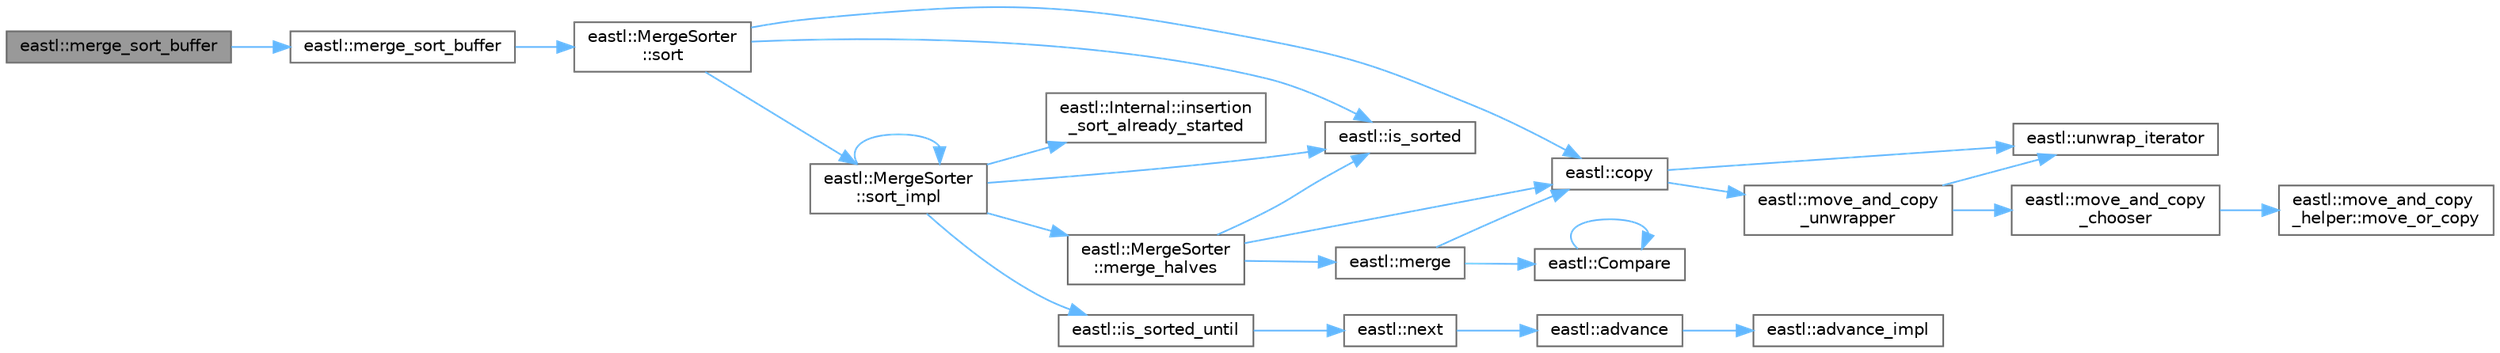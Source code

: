 digraph "eastl::merge_sort_buffer"
{
 // LATEX_PDF_SIZE
  bgcolor="transparent";
  edge [fontname=Helvetica,fontsize=10,labelfontname=Helvetica,labelfontsize=10];
  node [fontname=Helvetica,fontsize=10,shape=box,height=0.2,width=0.4];
  rankdir="LR";
  Node1 [id="Node000001",label="eastl::merge_sort_buffer",height=0.2,width=0.4,color="gray40", fillcolor="grey60", style="filled", fontcolor="black",tooltip=" "];
  Node1 -> Node2 [id="edge1_Node000001_Node000002",color="steelblue1",style="solid",tooltip=" "];
  Node2 [id="Node000002",label="eastl::merge_sort_buffer",height=0.2,width=0.4,color="grey40", fillcolor="white", style="filled",URL="$namespaceeastl.html#abea7569ee26bf35ab756bb313116321e",tooltip=" "];
  Node2 -> Node3 [id="edge2_Node000002_Node000003",color="steelblue1",style="solid",tooltip=" "];
  Node3 [id="Node000003",label="eastl::MergeSorter\l::sort",height=0.2,width=0.4,color="grey40", fillcolor="white", style="filled",URL="$classeastl_1_1_merge_sorter.html#a2f0f37a38f9da2af9e0595817146c6c4",tooltip=" "];
  Node3 -> Node4 [id="edge3_Node000003_Node000004",color="steelblue1",style="solid",tooltip=" "];
  Node4 [id="Node000004",label="eastl::copy",height=0.2,width=0.4,color="grey40", fillcolor="white", style="filled",URL="$namespaceeastl.html#a3df94cc41821710012e6719792d30db3",tooltip=" "];
  Node4 -> Node5 [id="edge4_Node000004_Node000005",color="steelblue1",style="solid",tooltip=" "];
  Node5 [id="Node000005",label="eastl::move_and_copy\l_unwrapper",height=0.2,width=0.4,color="grey40", fillcolor="white", style="filled",URL="$namespaceeastl.html#a661e609e51ae177a723acb076d9fcb52",tooltip=" "];
  Node5 -> Node6 [id="edge5_Node000005_Node000006",color="steelblue1",style="solid",tooltip=" "];
  Node6 [id="Node000006",label="eastl::move_and_copy\l_chooser",height=0.2,width=0.4,color="grey40", fillcolor="white", style="filled",URL="$namespaceeastl.html#a69a59b58a0b86c06c81fd89a94cff90d",tooltip=" "];
  Node6 -> Node7 [id="edge6_Node000006_Node000007",color="steelblue1",style="solid",tooltip=" "];
  Node7 [id="Node000007",label="eastl::move_and_copy\l_helper::move_or_copy",height=0.2,width=0.4,color="grey40", fillcolor="white", style="filled",URL="$structeastl_1_1move__and__copy__helper.html#aa9de7d135fbe5ddb02a94513283cf77b",tooltip=" "];
  Node5 -> Node8 [id="edge7_Node000005_Node000008",color="steelblue1",style="solid",tooltip=" "];
  Node8 [id="Node000008",label="eastl::unwrap_iterator",height=0.2,width=0.4,color="grey40", fillcolor="white", style="filled",URL="$namespaceeastl.html#a82f343209a121c16468a124327e2d303",tooltip=" "];
  Node4 -> Node8 [id="edge8_Node000004_Node000008",color="steelblue1",style="solid",tooltip=" "];
  Node3 -> Node9 [id="edge9_Node000003_Node000009",color="steelblue1",style="solid",tooltip=" "];
  Node9 [id="Node000009",label="eastl::is_sorted",height=0.2,width=0.4,color="grey40", fillcolor="white", style="filled",URL="$namespaceeastl.html#a6a7302a69f59423b5ce069d2c3cde1ef",tooltip=" "];
  Node3 -> Node10 [id="edge10_Node000003_Node000010",color="steelblue1",style="solid",tooltip=" "];
  Node10 [id="Node000010",label="eastl::MergeSorter\l::sort_impl",height=0.2,width=0.4,color="grey40", fillcolor="white", style="filled",URL="$classeastl_1_1_merge_sorter.html#a56459722b3c6ea0a470ee9cf76ae1857",tooltip=" "];
  Node10 -> Node11 [id="edge11_Node000010_Node000011",color="steelblue1",style="solid",tooltip=" "];
  Node11 [id="Node000011",label="eastl::Internal::insertion\l_sort_already_started",height=0.2,width=0.4,color="grey40", fillcolor="white", style="filled",URL="$namespaceeastl_1_1_internal.html#a5dc9a6f5f6e68aece452ac54d3458507",tooltip=" "];
  Node10 -> Node9 [id="edge12_Node000010_Node000009",color="steelblue1",style="solid",tooltip=" "];
  Node10 -> Node12 [id="edge13_Node000010_Node000012",color="steelblue1",style="solid",tooltip=" "];
  Node12 [id="Node000012",label="eastl::is_sorted_until",height=0.2,width=0.4,color="grey40", fillcolor="white", style="filled",URL="$namespaceeastl.html#a736cc3a06a7726c16949c5932e5e9ab9",tooltip=" "];
  Node12 -> Node13 [id="edge14_Node000012_Node000013",color="steelblue1",style="solid",tooltip=" "];
  Node13 [id="Node000013",label="eastl::next",height=0.2,width=0.4,color="grey40", fillcolor="white", style="filled",URL="$namespaceeastl.html#a4e92bbac38652d0b6a6b9882c003fd43",tooltip=" "];
  Node13 -> Node14 [id="edge15_Node000013_Node000014",color="steelblue1",style="solid",tooltip=" "];
  Node14 [id="Node000014",label="eastl::advance",height=0.2,width=0.4,color="grey40", fillcolor="white", style="filled",URL="$namespaceeastl.html#a8b905cd5bfa46bb3e9bbfd73ca783a7d",tooltip=" "];
  Node14 -> Node15 [id="edge16_Node000014_Node000015",color="steelblue1",style="solid",tooltip=" "];
  Node15 [id="Node000015",label="eastl::advance_impl",height=0.2,width=0.4,color="grey40", fillcolor="white", style="filled",URL="$namespaceeastl.html#a1de47179e50035c30c99c38aa94c59a2",tooltip=" "];
  Node10 -> Node16 [id="edge17_Node000010_Node000016",color="steelblue1",style="solid",tooltip=" "];
  Node16 [id="Node000016",label="eastl::MergeSorter\l::merge_halves",height=0.2,width=0.4,color="grey40", fillcolor="white", style="filled",URL="$classeastl_1_1_merge_sorter.html#ae023b721ccf26dc51c6ef3a6de9798b8",tooltip=" "];
  Node16 -> Node4 [id="edge18_Node000016_Node000004",color="steelblue1",style="solid",tooltip=" "];
  Node16 -> Node9 [id="edge19_Node000016_Node000009",color="steelblue1",style="solid",tooltip=" "];
  Node16 -> Node17 [id="edge20_Node000016_Node000017",color="steelblue1",style="solid",tooltip=" "];
  Node17 [id="Node000017",label="eastl::merge",height=0.2,width=0.4,color="grey40", fillcolor="white", style="filled",URL="$namespaceeastl.html#a0a65e6c5ce025ee9e8cc6077c5372988",tooltip=" "];
  Node17 -> Node18 [id="edge21_Node000017_Node000018",color="steelblue1",style="solid",tooltip=" "];
  Node18 [id="Node000018",label="eastl::Compare",height=0.2,width=0.4,color="grey40", fillcolor="white", style="filled",URL="$namespaceeastl.html#ae3d33fc51c4c15a85aee95335a5d336d",tooltip=" "];
  Node18 -> Node18 [id="edge22_Node000018_Node000018",color="steelblue1",style="solid",tooltip=" "];
  Node17 -> Node4 [id="edge23_Node000017_Node000004",color="steelblue1",style="solid",tooltip=" "];
  Node10 -> Node10 [id="edge24_Node000010_Node000010",color="steelblue1",style="solid",tooltip=" "];
}
